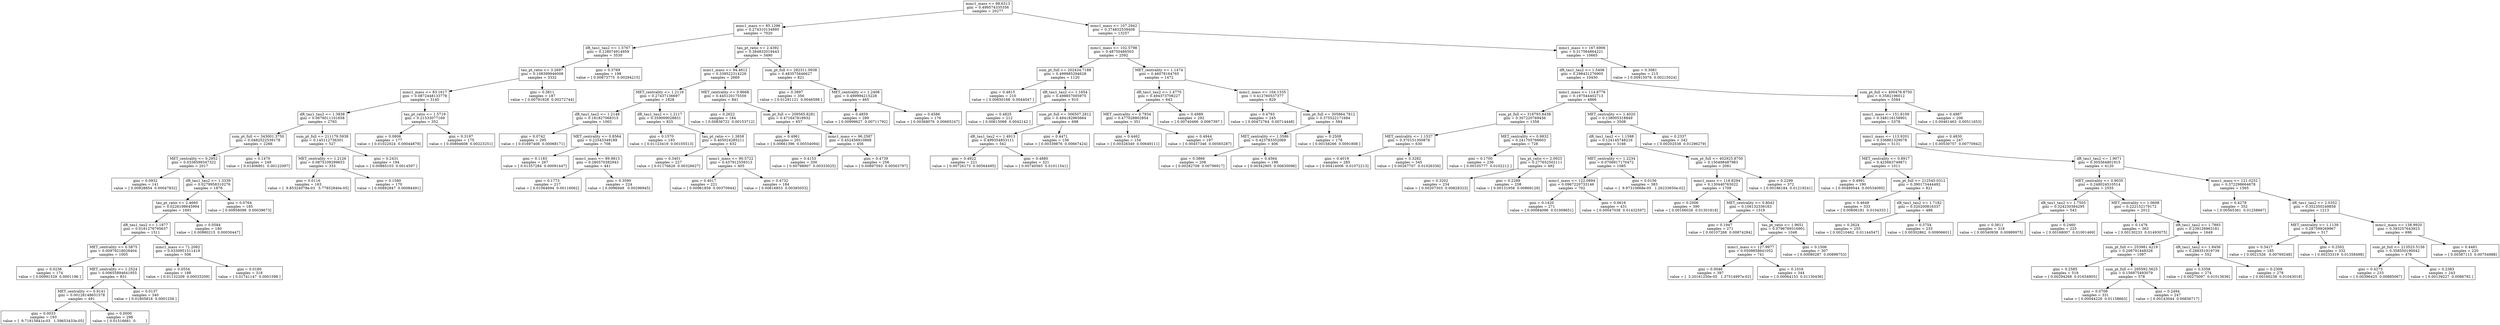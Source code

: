 digraph Tree {
0 [label="mmc1_mass <= 98.6313\ngini = 0.499574335356\nsamples = 20277", shape="box"] ;
1 [label="mmc1_mass <= 85.1296\ngini = 0.274310134895\nsamples = 7020", shape="box"] ;
0 -> 1 ;
2 [label="dR_tau1_tau2 <= 1.5767\ngini = 0.128074914959\nsamples = 3530", shape="box"] ;
1 -> 2 ;
3 [label="tau_pt_ratio <= 3.2697\ngini = 0.108399946008\nsamples = 3332", shape="box"] ;
2 -> 3 ;
4 [label="mmc1_mass <= 83.1617\ngini = 0.0872448133778\nsamples = 3145", shape="box"] ;
3 -> 4 ;
5 [label="dR_tau1_tau2 <= 1.3838\ngini = 0.0676011101658\nsamples = 2793", shape="box"] ;
4 -> 5 ;
6 [label="sum_pt_full <= 343001.3750\ngini = 0.0482522539178\nsamples = 2266", shape="box"] ;
5 -> 6 ;
7 [label="MET_centrality <= 0.2952\ngini = 0.0338599347322\nsamples = 2017", shape="box"] ;
6 -> 7 ;
8 [label="gini = 0.0932\nsamples = 141\nvalue = [ 0.00928854  0.00047832]", shape="box"] ;
7 -> 8 ;
9 [label="dR_tau1_tau2 <= 1.3339\ngini = 0.0279958310276\nsamples = 1876", shape="box"] ;
7 -> 9 ;
10 [label="tau_pt_ratio <= 2.4660\ngini = 0.0226198645994\nsamples = 1691", shape="box"] ;
9 -> 10 ;
11 [label="dR_tau1_tau2 <= 1.1877\ngini = 0.0181276795637\nsamples = 1511", shape="box"] ;
10 -> 11 ;
12 [label="MET_centrality <= 0.5875\ngini = 0.00979218026404\nsamples = 1005", shape="box"] ;
11 -> 12 ;
13 [label="gini = 0.0236\nsamples = 174\nvalue = [ 0.00991529  0.0001196 ]", shape="box"] ;
12 -> 13 ;
14 [label="MET_centrality <= 1.2524\ngini = 0.00655894641955\nsamples = 831", shape="box"] ;
12 -> 14 ;
15 [label="MET_centrality <= 0.9141\ngini = 0.00128148651578\nsamples = 491", shape="box"] ;
14 -> 15 ;
16 [label="gini = 0.0033\nsamples = 193\nvalue = [  9.71815841e-03   1.59653433e-05]", shape="box"] ;
15 -> 16 ;
17 [label="gini = 0.0000\nsamples = 298\nvalue = [ 0.01516681  0.        ]", shape="box"] ;
15 -> 17 ;
18 [label="gini = 0.0137\nsamples = 340\nvalue = [ 0.01805816  0.0001258 ]", shape="box"] ;
14 -> 18 ;
19 [label="mmc1_mass <= 71.2082\ngini = 0.0330951511419\nsamples = 506", shape="box"] ;
11 -> 19 ;
20 [label="gini = 0.0554\nsamples = 188\nvalue = [ 0.01132209  0.00033209]", shape="box"] ;
19 -> 20 ;
21 [label="gini = 0.0180\nsamples = 318\nvalue = [ 0.01741147  0.0001598 ]", shape="box"] ;
19 -> 21 ;
22 [label="gini = 0.0584\nsamples = 180\nvalue = [ 0.00980215  0.00030447]", shape="box"] ;
10 -> 22 ;
23 [label="gini = 0.0764\nsamples = 185\nvalue = [ 0.00958098  0.00039673]", shape="box"] ;
9 -> 23 ;
24 [label="gini = 0.1470\nsamples = 249\nvalue = [ 0.01406801  0.00122097]", shape="box"] ;
6 -> 24 ;
25 [label="sum_pt_full <= 211179.5938\ngini = 0.145112736301\nsamples = 527", shape="box"] ;
5 -> 25 ;
26 [label="MET_centrality <= 1.2126\ngini = 0.0875109299653\nsamples = 333", shape="box"] ;
25 -> 26 ;
27 [label="gini = 0.0116\nsamples = 163\nvalue = [  9.85324078e-03   5.77852840e-05]", shape="box"] ;
26 -> 27 ;
28 [label="gini = 0.1580\nsamples = 170\nvalue = [ 0.00892847  0.00084491]", shape="box"] ;
26 -> 28 ;
29 [label="gini = 0.2431\nsamples = 194\nvalue = [ 0.00885103  0.0014597 ]", shape="box"] ;
25 -> 29 ;
30 [label="tau_pt_ratio <= 1.5719\ngini = 0.21533077169\nsamples = 352", shape="box"] ;
4 -> 30 ;
31 [label="gini = 0.0806\nsamples = 177\nvalue = [ 0.01022024  0.00044879]", shape="box"] ;
30 -> 31 ;
32 [label="gini = 0.3197\nsamples = 175\nvalue = [ 0.00894608  0.00223251]", shape="box"] ;
30 -> 32 ;
33 [label="gini = 0.3811\nsamples = 187\nvalue = [ 0.00791928  0.00272744]", shape="box"] ;
3 -> 33 ;
34 [label="gini = 0.3769\nsamples = 198\nvalue = [ 0.00873775  0.00294215]", shape="box"] ;
2 -> 34 ;
35 [label="tau_pt_ratio <= 2.4392\ngini = 0.384832019443\nsamples = 3490", shape="box"] ;
1 -> 35 ;
36 [label="mmc1_mass <= 94.4612\ngini = 0.339522314229\nsamples = 2669", shape="box"] ;
35 -> 36 ;
37 [label="MET_centrality <= 1.2116\ngini = 0.27437136697\nsamples = 1828", shape="box"] ;
36 -> 37 ;
38 [label="dR_tau1_tau2 <= 1.2148\ngini = 0.181827068315\nsamples = 1003", shape="box"] ;
37 -> 38 ;
39 [label="gini = 0.0742\nsamples = 295\nvalue = [ 0.01697408  0.00068171]", shape="box"] ;
38 -> 39 ;
40 [label="MET_centrality <= 0.8564\ngini = 0.22543349189\nsamples = 708", shape="box"] ;
38 -> 40 ;
41 [label="gini = 0.1183\nsamples = 267\nvalue = [ 0.01357284  0.00091447]", shape="box"] ;
40 -> 41 ;
42 [label="mmc1_mass <= 89.9813\ngini = 0.280570382943\nsamples = 441", shape="box"] ;
40 -> 42 ;
43 [label="gini = 0.1773\nsamples = 217\nvalue = [ 0.01064694  0.00116062]", shape="box"] ;
42 -> 43 ;
44 [label="gini = 0.3590\nsamples = 224\nvalue = [ 0.0096949   0.00296945]", shape="box"] ;
42 -> 44 ;
45 [label="dR_tau1_tau2 <= 1.2117\ngini = 0.359009028831\nsamples = 825", shape="box"] ;
37 -> 45 ;
46 [label="gini = 0.1570\nsamples = 193\nvalue = [ 0.01123419  0.00105513]", shape="box"] ;
45 -> 46 ;
47 [label="tau_pt_ratio <= 1.3858\ngini = 0.405024285211\nsamples = 632", shape="box"] ;
45 -> 47 ;
48 [label="gini = 0.3401\nsamples = 227\nvalue = [ 0.01176626  0.00326627]", shape="box"] ;
47 -> 48 ;
49 [label="mmc1_mass <= 90.5722\ngini = 0.437912559313\nsamples = 405", shape="box"] ;
47 -> 49 ;
50 [label="gini = 0.4017\nsamples = 221\nvalue = [ 0.00961859  0.00370944]", shape="box"] ;
49 -> 50 ;
51 [label="gini = 0.4732\nsamples = 184\nvalue = [ 0.00616853  0.00385053]", shape="box"] ;
49 -> 51 ;
52 [label="MET_centrality <= 0.8668\ngini = 0.445120175559\nsamples = 841", shape="box"] ;
36 -> 52 ;
53 [label="gini = 0.2622\nsamples = 184\nvalue = [ 0.00836722  0.00153712]", shape="box"] ;
52 -> 53 ;
54 [label="sum_pt_full <= 209565.8281\ngini = 0.471647818932\nsamples = 657", shape="box"] ;
52 -> 54 ;
55 [label="gini = 0.4961\nsamples = 201\nvalue = [ 0.00661396  0.00554094]", shape="box"] ;
54 -> 55 ;
56 [label="mmc1_mass <= 96.2587\ngini = 0.452456910868\nsamples = 456", shape="box"] ;
54 -> 56 ;
57 [label="gini = 0.4153\nsamples = 200\nvalue = [ 0.00798907  0.00333025]", shape="box"] ;
56 -> 57 ;
58 [label="gini = 0.4739\nsamples = 256\nvalue = [ 0.00897593  0.00563797]", shape="box"] ;
56 -> 58 ;
59 [label="sum_pt_full <= 282311.0938\ngini = 0.483575646627\nsamples = 821", shape="box"] ;
35 -> 59 ;
60 [label="gini = 0.3897\nsamples = 356\nvalue = [ 0.01291121  0.0046588 ]", shape="box"] ;
59 -> 60 ;
61 [label="MET_centrality <= 1.2408\ngini = 0.499994215228\nsamples = 465", shape="box"] ;
59 -> 61 ;
62 [label="gini = 0.4859\nsamples = 289\nvalue = [ 0.00999627  0.00711792]", shape="box"] ;
61 -> 62 ;
63 [label="gini = 0.4586\nsamples = 176\nvalue = [ 0.00368076  0.00665247]", shape="box"] ;
61 -> 63 ;
64 [label="mmc1_mass <= 107.2942\ngini = 0.374832539408\nsamples = 13257", shape="box"] ;
0 -> 64 ;
65 [label="mmc1_mass <= 102.5798\ngini = 0.48750486503\nsamples = 2592", shape="box"] ;
64 -> 65 ;
66 [label="sum_pt_full <= 202434.7188\ngini = 0.499985294628\nsamples = 1120", shape="box"] ;
65 -> 66 ;
67 [label="gini = 0.4815\nsamples = 210\nvalue = [ 0.00650168  0.0044047 ]", shape="box"] ;
66 -> 67 ;
68 [label="dR_tau1_tau2 <= 1.1654\ngini = 0.498857005975\nsamples = 910", shape="box"] ;
66 -> 68 ;
69 [label="gini = 0.4825\nsamples = 212\nvalue = [ 0.00615068  0.0042142 ]", shape="box"] ;
68 -> 69 ;
70 [label="sum_pt_full <= 306507.2812\ngini = 0.494182965664\nsamples = 698", shape="box"] ;
68 -> 70 ;
71 [label="dR_tau1_tau2 <= 1.4913\ngini = 0.499354853111\nsamples = 542", shape="box"] ;
70 -> 71 ;
72 [label="gini = 0.4922\nsamples = 221\nvalue = [ 0.00726173  0.00564495]", shape="box"] ;
71 -> 72 ;
73 [label="gini = 0.4880\nsamples = 321\nvalue = [ 0.00740565  0.01011541]", shape="box"] ;
71 -> 73 ;
74 [label="gini = 0.4471\nsamples = 156\nvalue = [ 0.00339876  0.00667424]", shape="box"] ;
70 -> 74 ;
75 [label="MET_centrality <= 1.1474\ngini = 0.46078164765\nsamples = 1472", shape="box"] ;
65 -> 75 ;
76 [label="dR_tau1_tau2 <= 1.4770\ngini = 0.494373708227\nsamples = 643", shape="box"] ;
75 -> 76 ;
77 [label="MET_centrality <= 0.7934\ngini = 0.477028802854\nsamples = 351", shape="box"] ;
76 -> 77 ;
78 [label="gini = 0.4462\nsamples = 154\nvalue = [ 0.00328349  0.00649111]", shape="box"] ;
77 -> 78 ;
79 [label="gini = 0.4944\nsamples = 197\nvalue = [ 0.00457346  0.00565287]", shape="box"] ;
77 -> 79 ;
80 [label="gini = 0.4989\nsamples = 292\nvalue = [ 0.00740466  0.0067397 ]", shape="box"] ;
76 -> 80 ;
81 [label="mmc1_mass <= 104.1335\ngini = 0.412760537377\nsamples = 829", shape="box"] ;
75 -> 81 ;
82 [label="gini = 0.4793\nsamples = 245\nvalue = [ 0.00472764  0.00714448]", shape="box"] ;
81 -> 82 ;
83 [label="sum_pt_full <= 305864.7812\ngini = 0.375522171684\nsamples = 584", shape="box"] ;
81 -> 83 ;
84 [label="MET_centrality <= 1.3586\ngini = 0.423783352069\nsamples = 406", shape="box"] ;
83 -> 84 ;
85 [label="gini = 0.3866\nsamples = 208\nvalue = [ 0.00282708  0.00796917]", shape="box"] ;
84 -> 85 ;
86 [label="gini = 0.4564\nsamples = 198\nvalue = [ 0.00342905  0.00630096]", shape="box"] ;
84 -> 86 ;
87 [label="gini = 0.2508\nsamples = 178\nvalue = [ 0.00158266  0.0091808 ]", shape="box"] ;
83 -> 87 ;
88 [label="mmc1_mass <= 167.6906\ngini = 0.317564864221\nsamples = 10665", shape="box"] ;
64 -> 88 ;
89 [label="dR_tau1_tau2 <= 1.5406\ngini = 0.298431276905\nsamples = 10450", shape="box"] ;
88 -> 89 ;
90 [label="mmc1_mass <= 114.8776\ngini = 0.197544402713\nsamples = 4866", shape="box"] ;
89 -> 90 ;
91 [label="sum_pt_full <= 318793.8438\ngini = 0.307220769456\nsamples = 1358", shape="box"] ;
90 -> 91 ;
92 [label="MET_centrality <= 1.1537\ngini = 0.370151300878\nsamples = 630", shape="box"] ;
91 -> 92 ;
93 [label="gini = 0.4019\nsamples = 285\nvalue = [ 0.00414006  0.01072213]", shape="box"] ;
92 -> 93 ;
94 [label="gini = 0.3282\nsamples = 345\nvalue = [ 0.00267707  0.01026336]", shape="box"] ;
92 -> 94 ;
95 [label="MET_centrality <= 0.9832\ngini = 0.241705766603\nsamples = 728", shape="box"] ;
91 -> 95 ;
96 [label="gini = 0.1700\nsamples = 236\nvalue = [ 0.00105777  0.0102212 ]", shape="box"] ;
95 -> 96 ;
97 [label="tau_pt_ratio <= 2.0923\ngini = 0.277652502111\nsamples = 492", shape="box"] ;
95 -> 97 ;
98 [label="gini = 0.3202\nsamples = 234\nvalue = [ 0.00207303  0.00828323]", shape="box"] ;
97 -> 98 ;
99 [label="gini = 0.2289\nsamples = 258\nvalue = [ 0.00131958  0.00869129]", shape="box"] ;
97 -> 99 ;
100 [label="MET_centrality <= 1.4020\ngini = 0.138005318849\nsamples = 3508", shape="box"] ;
90 -> 100 ;
101 [label="dR_tau1_tau2 <= 1.1588\ngini = 0.124145748216\nsamples = 3166", shape="box"] ;
100 -> 101 ;
102 [label="MET_centrality <= 1.2234\ngini = 0.0706917170472\nsamples = 1085", shape="box"] ;
101 -> 102 ;
103 [label="mmc1_mass <= 122.0894\ngini = 0.0967220733146\nsamples = 702", shape="box"] ;
102 -> 103 ;
104 [label="gini = 0.1420\nsamples = 271\nvalue = [ 0.00084096  0.01009651]", shape="box"] ;
103 -> 104 ;
105 [label="gini = 0.0616\nsamples = 431\nvalue = [ 0.00047038  0.01432597]", shape="box"] ;
103 -> 105 ;
106 [label="gini = 0.0156\nsamples = 383\nvalue = [  9.97310668e-05   1.26233650e-02]", shape="box"] ;
102 -> 106 ;
107 [label="sum_pt_full <= 402925.8750\ngini = 0.150498487983\nsamples = 2081", shape="box"] ;
101 -> 107 ;
108 [label="mmc1_mass <= 118.8294\ngini = 0.130440763022\nsamples = 1709", shape="box"] ;
107 -> 108 ;
109 [label="gini = 0.2006\nsamples = 390\nvalue = [ 0.00166026  0.01301818]", shape="box"] ;
108 -> 109 ;
110 [label="MET_centrality <= 0.8042\ngini = 0.106132336163\nsamples = 1319", shape="box"] ;
108 -> 110 ;
111 [label="gini = 0.1947\nsamples = 271\nvalue = [ 0.00107268  0.00874284]", shape="box"] ;
110 -> 111 ;
112 [label="tau_pt_ratio <= 1.9651\ngini = 0.0796769316901\nsamples = 1048", shape="box"] ;
110 -> 112 ;
113 [label="mmc1_mass <= 127.9977\ngini = 0.0509858641052\nsamples = 741", shape="box"] ;
112 -> 113 ;
114 [label="gini = 0.0046\nsamples = 397\nvalue = [  3.20161250e-05   1.37514997e-02]", shape="box"] ;
113 -> 114 ;
115 [label="gini = 0.1016\nsamples = 344\nvalue = [ 0.00064153  0.01130436]", shape="box"] ;
113 -> 115 ;
116 [label="gini = 0.1506\nsamples = 307\nvalue = [ 0.00080287  0.00898753]", shape="box"] ;
112 -> 116 ;
117 [label="gini = 0.2299\nsamples = 372\nvalue = [ 0.00186184  0.01219241]", shape="box"] ;
107 -> 117 ;
118 [label="gini = 0.2337\nsamples = 342\nvalue = [ 0.00202538  0.01296279]", shape="box"] ;
100 -> 118 ;
119 [label="sum_pt_full <= 400478.8750\ngini = 0.3582196012\nsamples = 5584", shape="box"] ;
89 -> 119 ;
120 [label="mmc1_mass <= 151.8109\ngini = 0.348116158901\nsamples = 5378", shape="box"] ;
119 -> 120 ;
121 [label="mmc1_mass <= 113.9201\ngini = 0.336861329078\nsamples = 5131", shape="box"] ;
120 -> 121 ;
122 [label="MET_centrality <= 0.8917\ngini = 0.425663749871\nsamples = 1011", shape="box"] ;
121 -> 122 ;
123 [label="gini = 0.4991\nsamples = 190\nvalue = [ 0.00489544  0.00534095]", shape="box"] ;
122 -> 123 ;
124 [label="sum_pt_full <= 212545.0312\ngini = 0.390173444492\nsamples = 821", shape="box"] ;
122 -> 124 ;
125 [label="gini = 0.4649\nsamples = 333\nvalue = [ 0.00606181  0.0104333 ]", shape="box"] ;
124 -> 125 ;
126 [label="dR_tau1_tau2 <= 1.7182\ngini = 0.320200816337\nsamples = 488", shape="box"] ;
124 -> 126 ;
127 [label="gini = 0.2624\nsamples = 255\nvalue = [ 0.00210462  0.01144547]", shape="box"] ;
126 -> 127 ;
128 [label="gini = 0.3754\nsamples = 233\nvalue = [ 0.00302862  0.00906601]", shape="box"] ;
126 -> 128 ;
129 [label="dR_tau1_tau2 <= 1.9071\ngini = 0.305564801915\nsamples = 4120", shape="box"] ;
121 -> 129 ;
130 [label="MET_centrality <= 0.9035\ngini = 0.248024510514\nsamples = 2555", shape="box"] ;
129 -> 130 ;
131 [label="dR_tau1_tau2 <= 1.7505\ngini = 0.324230384295\nsamples = 543", shape="box"] ;
130 -> 131 ;
132 [label="gini = 0.3811\nsamples = 318\nvalue = [ 0.00340938  0.00989975]", shape="box"] ;
131 -> 132 ;
133 [label="gini = 0.2460\nsamples = 225\nvalue = [ 0.00168007  0.01001469]", shape="box"] ;
131 -> 133 ;
134 [label="MET_centrality <= 1.0608\ngini = 0.222152179172\nsamples = 2012", shape="box"] ;
130 -> 134 ;
135 [label="gini = 0.1476\nsamples = 363\nvalue = [ 0.00130233  0.01493075]", shape="box"] ;
134 -> 135 ;
136 [label="dR_tau1_tau2 <= 1.7893\ngini = 0.239126963181\nsamples = 1649", shape="box"] ;
134 -> 136 ;
137 [label="sum_pt_full <= 253981.4219\ngini = 0.206791448326\nsamples = 1097", shape="box"] ;
136 -> 137 ;
138 [label="gini = 0.2585\nsamples = 519\nvalue = [ 0.00294268  0.01634905]", shape="box"] ;
137 -> 138 ;
139 [label="sum_pt_full <= 295592.5625\ngini = 0.156875493079\nsamples = 578", shape="box"] ;
137 -> 139 ;
140 [label="gini = 0.0708\nsamples = 331\nvalue = [ 0.00044226  0.01158663]", shape="box"] ;
139 -> 140 ;
141 [label="gini = 0.2494\nsamples = 247\nvalue = [ 0.00143044  0.00836717]", shape="box"] ;
139 -> 141 ;
142 [label="dR_tau1_tau2 <= 1.8456\ngini = 0.288351919739\nsamples = 552", shape="box"] ;
136 -> 142 ;
143 [label="gini = 0.3358\nsamples = 274\nvalue = [ 0.00275097  0.01013636]", shape="box"] ;
142 -> 143 ;
144 [label="gini = 0.2309\nsamples = 278\nvalue = [ 0.00160238  0.01043018]", shape="box"] ;
142 -> 144 ;
145 [label="mmc1_mass <= 121.0252\ngini = 0.372298664678\nsamples = 1565", shape="box"] ;
129 -> 145 ;
146 [label="gini = 0.4278\nsamples = 352\nvalue = [ 0.00565361  0.01258667]", shape="box"] ;
145 -> 146 ;
147 [label="dR_tau1_tau2 <= 2.0352\ngini = 0.352350249858\nsamples = 1213", shape="box"] ;
145 -> 147 ;
148 [label="MET_centrality <= 1.1139\ngini = 0.287599269967\nsamples = 517", shape="box"] ;
147 -> 148 ;
149 [label="gini = 0.3417\nsamples = 185\nvalue = [ 0.0021526   0.00769248]", shape="box"] ;
148 -> 149 ;
150 [label="gini = 0.2502\nsamples = 332\nvalue = [ 0.00233319  0.01358498]", shape="box"] ;
148 -> 150 ;
151 [label="mmc1_mass <= 138.9920\ngini = 0.393257643923\nsamples = 696", shape="box"] ;
147 -> 151 ;
152 [label="sum_pt_full <= 213523.5156\ngini = 0.358550190042\nsamples = 476", shape="box"] ;
151 -> 152 ;
153 [label="gini = 0.4273\nsamples = 233\nvalue = [ 0.00396425  0.00885067]", shape="box"] ;
152 -> 153 ;
154 [label="gini = 0.2383\nsamples = 243\nvalue = [ 0.00139227  0.0086782 ]", shape="box"] ;
152 -> 154 ;
155 [label="gini = 0.4481\nsamples = 220\nvalue = [ 0.00387115  0.00754988]", shape="box"] ;
151 -> 155 ;
156 [label="gini = 0.4830\nsamples = 247\nvalue = [ 0.00530757  0.00770942]", shape="box"] ;
120 -> 156 ;
157 [label="gini = 0.4987\nsamples = 206\nvalue = [ 0.00461463  0.00511653]", shape="box"] ;
119 -> 157 ;
158 [label="gini = 0.3081\nsamples = 215\nvalue = [ 0.00915076  0.00215024]", shape="box"] ;
88 -> 158 ;
}